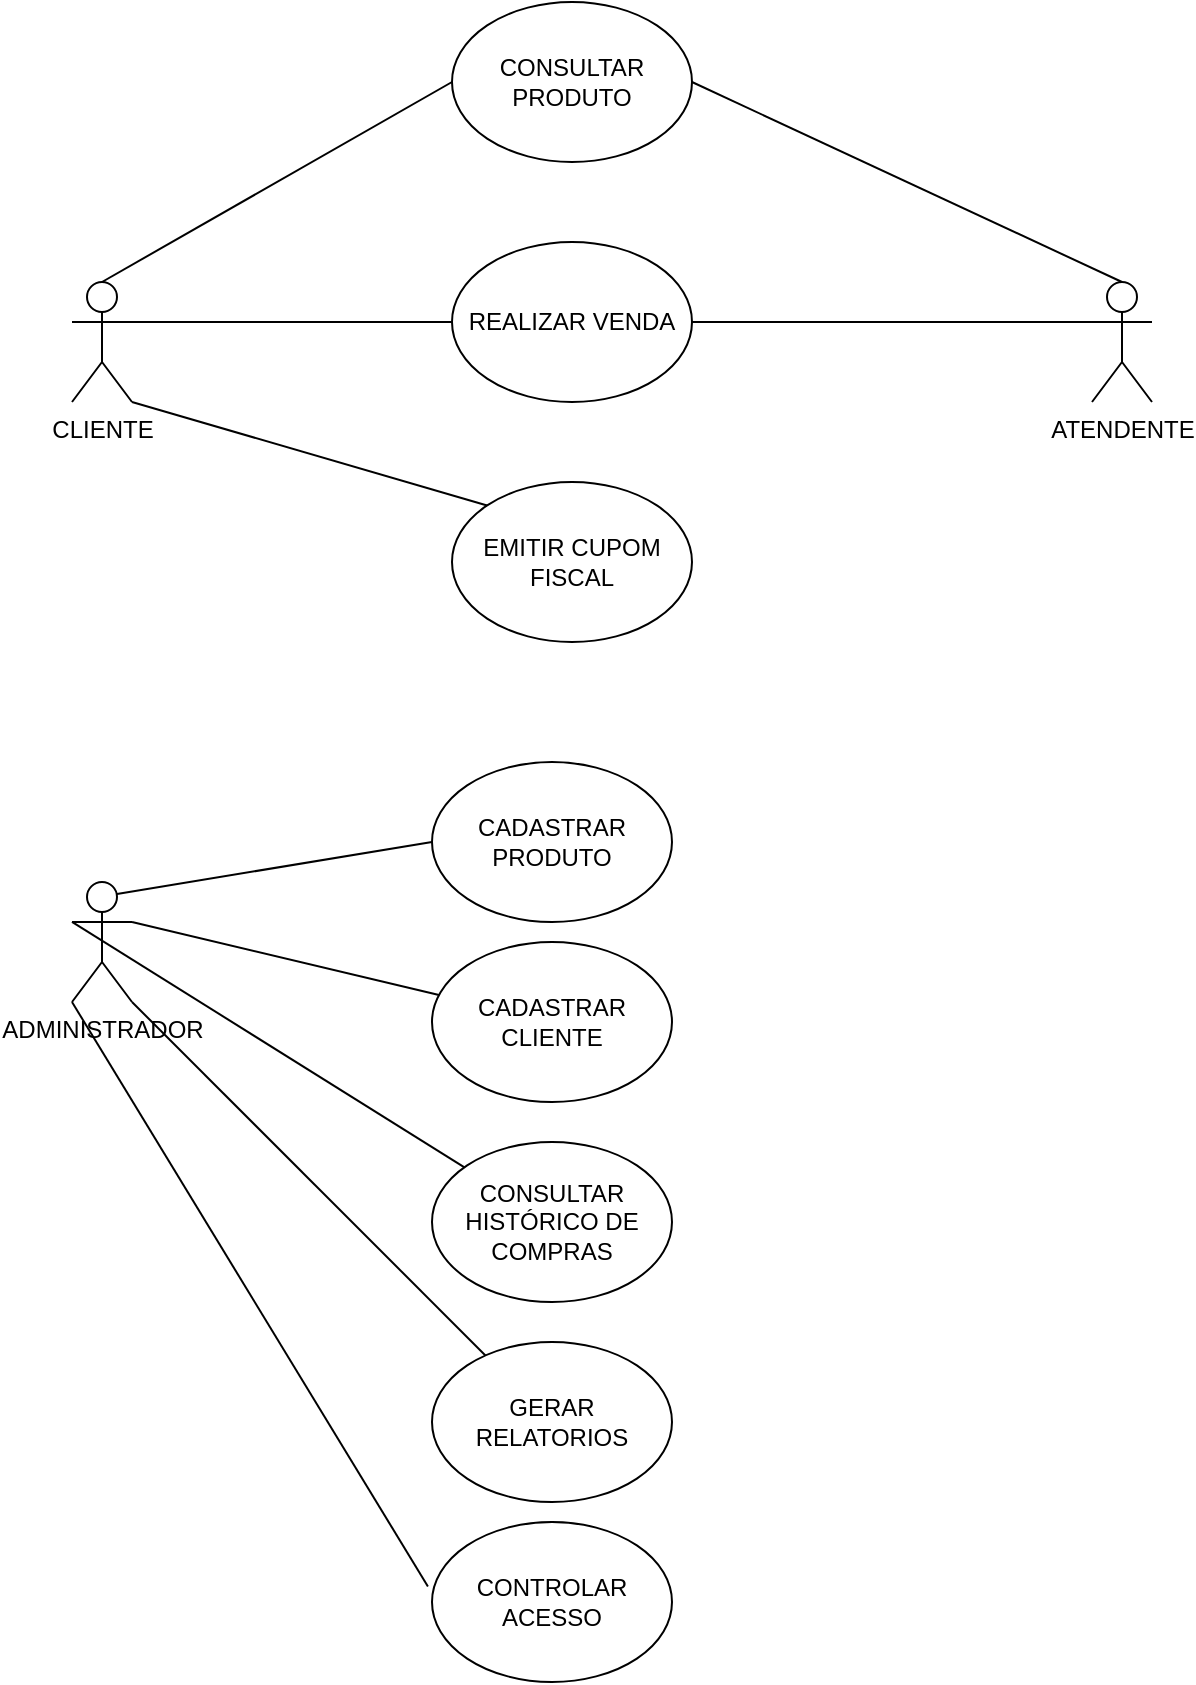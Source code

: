 <mxfile version="26.2.3">
  <diagram name="Página-1" id="YQ_nS9G8zaBu8y_45jFi">
    <mxGraphModel dx="1740" dy="937" grid="1" gridSize="10" guides="1" tooltips="1" connect="1" arrows="1" fold="1" page="1" pageScale="1" pageWidth="827" pageHeight="1169" math="0" shadow="0">
      <root>
        <mxCell id="0" />
        <mxCell id="1" parent="0" />
        <mxCell id="e1Zg5hdb8A0SgCxogdGJ-1" value="CLIENTE" style="shape=umlActor;verticalLabelPosition=bottom;verticalAlign=top;html=1;outlineConnect=0;" parent="1" vertex="1">
          <mxGeometry x="140" y="240" width="30" height="60" as="geometry" />
        </mxCell>
        <mxCell id="e1Zg5hdb8A0SgCxogdGJ-2" value="ATENDENTE" style="shape=umlActor;verticalLabelPosition=bottom;verticalAlign=top;html=1;outlineConnect=0;" parent="1" vertex="1">
          <mxGeometry x="650" y="240" width="30" height="60" as="geometry" />
        </mxCell>
        <mxCell id="e1Zg5hdb8A0SgCxogdGJ-4" value="CONSULTAR PRODUTO" style="ellipse;whiteSpace=wrap;html=1;" parent="1" vertex="1">
          <mxGeometry x="330" y="100" width="120" height="80" as="geometry" />
        </mxCell>
        <mxCell id="e1Zg5hdb8A0SgCxogdGJ-19" value="REALIZAR VENDA" style="ellipse;whiteSpace=wrap;html=1;" parent="1" vertex="1">
          <mxGeometry x="330" y="220" width="120" height="80" as="geometry" />
        </mxCell>
        <mxCell id="e1Zg5hdb8A0SgCxogdGJ-23" value="EMITIR CUPOM FISCAL" style="ellipse;whiteSpace=wrap;html=1;" parent="1" vertex="1">
          <mxGeometry x="330" y="340" width="120" height="80" as="geometry" />
        </mxCell>
        <mxCell id="e1Zg5hdb8A0SgCxogdGJ-25" value="ADMINISTRADOR" style="shape=umlActor;verticalLabelPosition=bottom;verticalAlign=top;html=1;outlineConnect=0;" parent="1" vertex="1">
          <mxGeometry x="140" y="540" width="30" height="60" as="geometry" />
        </mxCell>
        <mxCell id="e1Zg5hdb8A0SgCxogdGJ-26" value="CADASTRAR PRODUTO" style="ellipse;whiteSpace=wrap;html=1;" parent="1" vertex="1">
          <mxGeometry x="320" y="480" width="120" height="80" as="geometry" />
        </mxCell>
        <mxCell id="e1Zg5hdb8A0SgCxogdGJ-28" value="CADASTRAR CLIENTE" style="ellipse;whiteSpace=wrap;html=1;" parent="1" vertex="1">
          <mxGeometry x="320" y="570" width="120" height="80" as="geometry" />
        </mxCell>
        <mxCell id="e1Zg5hdb8A0SgCxogdGJ-31" value="" style="endArrow=none;html=1;rounded=0;exitX=1;exitY=0.333;exitDx=0;exitDy=0;exitPerimeter=0;" parent="1" source="e1Zg5hdb8A0SgCxogdGJ-25" target="e1Zg5hdb8A0SgCxogdGJ-28" edge="1">
          <mxGeometry width="50" height="50" relative="1" as="geometry">
            <mxPoint x="200" y="620" as="sourcePoint" />
            <mxPoint x="250" y="570" as="targetPoint" />
          </mxGeometry>
        </mxCell>
        <mxCell id="e1Zg5hdb8A0SgCxogdGJ-34" value="CONSULTAR HISTÓRICO DE COMPRAS" style="ellipse;whiteSpace=wrap;html=1;" parent="1" vertex="1">
          <mxGeometry x="320" y="670" width="120" height="80" as="geometry" />
        </mxCell>
        <mxCell id="e1Zg5hdb8A0SgCxogdGJ-35" value="" style="endArrow=none;html=1;rounded=0;entryX=0;entryY=0.333;entryDx=0;entryDy=0;entryPerimeter=0;" parent="1" source="e1Zg5hdb8A0SgCxogdGJ-34" target="e1Zg5hdb8A0SgCxogdGJ-25" edge="1">
          <mxGeometry width="50" height="50" relative="1" as="geometry">
            <mxPoint x="130" y="670" as="sourcePoint" />
            <mxPoint x="180" y="620" as="targetPoint" />
          </mxGeometry>
        </mxCell>
        <mxCell id="e1Zg5hdb8A0SgCxogdGJ-36" value="GERAR RELATORIOS" style="ellipse;whiteSpace=wrap;html=1;" parent="1" vertex="1">
          <mxGeometry x="320" y="770" width="120" height="80" as="geometry" />
        </mxCell>
        <mxCell id="e1Zg5hdb8A0SgCxogdGJ-37" value="" style="endArrow=none;html=1;rounded=0;entryX=1;entryY=1;entryDx=0;entryDy=0;entryPerimeter=0;" parent="1" source="e1Zg5hdb8A0SgCxogdGJ-36" target="e1Zg5hdb8A0SgCxogdGJ-25" edge="1">
          <mxGeometry width="50" height="50" relative="1" as="geometry">
            <mxPoint x="130" y="680" as="sourcePoint" />
            <mxPoint x="180" y="630" as="targetPoint" />
          </mxGeometry>
        </mxCell>
        <mxCell id="e1Zg5hdb8A0SgCxogdGJ-38" value="CONTROLAR ACESSO" style="ellipse;whiteSpace=wrap;html=1;" parent="1" vertex="1">
          <mxGeometry x="320" y="860" width="120" height="80" as="geometry" />
        </mxCell>
        <mxCell id="e1Zg5hdb8A0SgCxogdGJ-39" value="" style="endArrow=none;html=1;rounded=0;entryX=0;entryY=1;entryDx=0;entryDy=0;entryPerimeter=0;exitX=-0.017;exitY=0.403;exitDx=0;exitDy=0;exitPerimeter=0;" parent="1" source="e1Zg5hdb8A0SgCxogdGJ-38" target="e1Zg5hdb8A0SgCxogdGJ-25" edge="1">
          <mxGeometry width="50" height="50" relative="1" as="geometry">
            <mxPoint x="140" y="680" as="sourcePoint" />
            <mxPoint x="190" y="630" as="targetPoint" />
          </mxGeometry>
        </mxCell>
        <mxCell id="e1Zg5hdb8A0SgCxogdGJ-40" value="" style="endArrow=none;html=1;rounded=0;exitX=0.5;exitY=0;exitDx=0;exitDy=0;exitPerimeter=0;entryX=0;entryY=0.5;entryDx=0;entryDy=0;" parent="1" source="e1Zg5hdb8A0SgCxogdGJ-1" target="e1Zg5hdb8A0SgCxogdGJ-4" edge="1">
          <mxGeometry width="50" height="50" relative="1" as="geometry">
            <mxPoint x="160" y="250" as="sourcePoint" />
            <mxPoint x="210" y="200" as="targetPoint" />
          </mxGeometry>
        </mxCell>
        <mxCell id="e1Zg5hdb8A0SgCxogdGJ-41" value="" style="endArrow=none;html=1;rounded=0;exitX=1;exitY=0.333;exitDx=0;exitDy=0;exitPerimeter=0;entryX=0;entryY=0.5;entryDx=0;entryDy=0;" parent="1" source="e1Zg5hdb8A0SgCxogdGJ-1" target="e1Zg5hdb8A0SgCxogdGJ-19" edge="1">
          <mxGeometry width="50" height="50" relative="1" as="geometry">
            <mxPoint x="180" y="260" as="sourcePoint" />
            <mxPoint x="230" y="210" as="targetPoint" />
          </mxGeometry>
        </mxCell>
        <mxCell id="e1Zg5hdb8A0SgCxogdGJ-43" value="" style="endArrow=none;html=1;rounded=0;entryX=0;entryY=0.333;entryDx=0;entryDy=0;entryPerimeter=0;exitX=1;exitY=0.5;exitDx=0;exitDy=0;" parent="1" source="e1Zg5hdb8A0SgCxogdGJ-19" target="e1Zg5hdb8A0SgCxogdGJ-2" edge="1">
          <mxGeometry width="50" height="50" relative="1" as="geometry">
            <mxPoint x="560" y="270" as="sourcePoint" />
            <mxPoint x="610" y="220" as="targetPoint" />
          </mxGeometry>
        </mxCell>
        <mxCell id="e1Zg5hdb8A0SgCxogdGJ-44" value="" style="endArrow=none;html=1;rounded=0;exitX=0.5;exitY=0;exitDx=0;exitDy=0;exitPerimeter=0;entryX=1;entryY=0.5;entryDx=0;entryDy=0;" parent="1" source="e1Zg5hdb8A0SgCxogdGJ-2" target="e1Zg5hdb8A0SgCxogdGJ-4" edge="1">
          <mxGeometry width="50" height="50" relative="1" as="geometry">
            <mxPoint x="630" y="220" as="sourcePoint" />
            <mxPoint x="680" y="170" as="targetPoint" />
          </mxGeometry>
        </mxCell>
        <mxCell id="e1Zg5hdb8A0SgCxogdGJ-46" value="" style="endArrow=none;html=1;rounded=0;exitX=0;exitY=0;exitDx=0;exitDy=0;entryX=1;entryY=1;entryDx=0;entryDy=0;entryPerimeter=0;" parent="1" source="e1Zg5hdb8A0SgCxogdGJ-23" target="e1Zg5hdb8A0SgCxogdGJ-1" edge="1">
          <mxGeometry width="50" height="50" relative="1" as="geometry">
            <mxPoint x="210" y="370" as="sourcePoint" />
            <mxPoint x="260" y="320" as="targetPoint" />
          </mxGeometry>
        </mxCell>
        <mxCell id="e1Zg5hdb8A0SgCxogdGJ-47" value="" style="endArrow=none;html=1;rounded=0;exitX=0.75;exitY=0.1;exitDx=0;exitDy=0;exitPerimeter=0;entryX=0;entryY=0.5;entryDx=0;entryDy=0;" parent="1" source="e1Zg5hdb8A0SgCxogdGJ-25" target="e1Zg5hdb8A0SgCxogdGJ-26" edge="1">
          <mxGeometry width="50" height="50" relative="1" as="geometry">
            <mxPoint x="170" y="500" as="sourcePoint" />
            <mxPoint x="220" y="450" as="targetPoint" />
          </mxGeometry>
        </mxCell>
      </root>
    </mxGraphModel>
  </diagram>
</mxfile>
